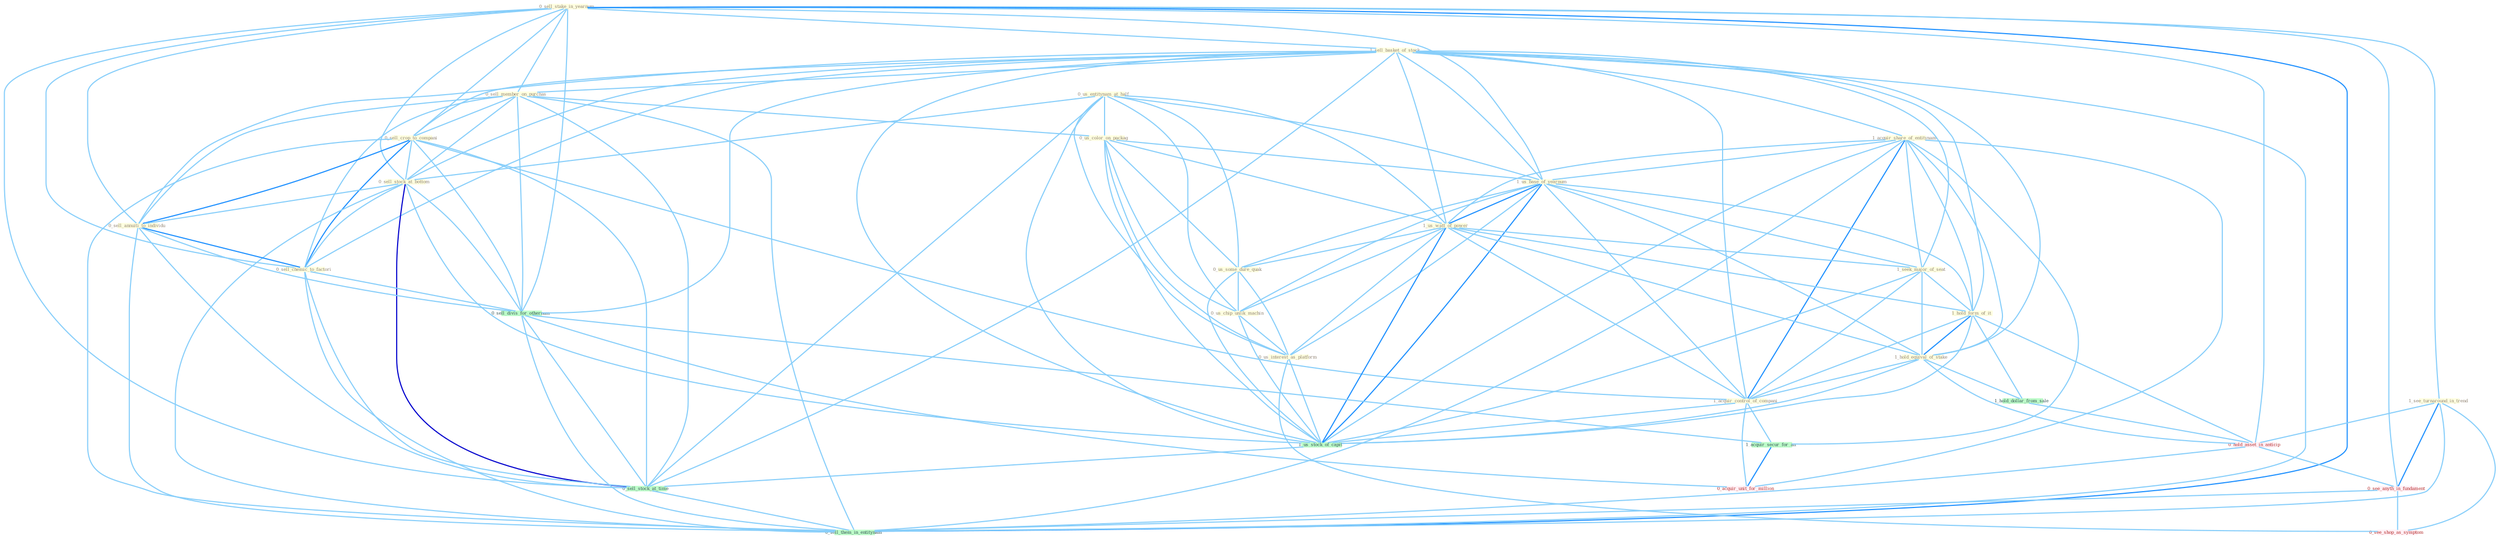 Graph G{ 
    node
    [shape=polygon,style=filled,width=.5,height=.06,color="#BDFCC9",fixedsize=true,fontsize=4,
    fontcolor="#2f4f4f"];
    {node
    [color="#ffffe0", fontcolor="#8b7d6b"] "0_sell_stake_in_yearnum " "1_see_turnaround_in_trend " "1_sell_basket_of_stock " "0_sell_member_on_purchas " "0_sell_crop_to_compani " "0_us_entitynam_at_half " "0_us_color_on_packag " "1_acquir_share_of_entitynam " "1_us_base_of_yearnum " "1_us_watt_of_power " "1_seek_major_of_seat " "0_sell_stock_at_bottom " "1_hold_form_of_it " "1_hold_equival_of_stake " "0_us_some_dure_quak " "0_sell_annuiti_to_individu " "1_acquir_control_of_compani " "0_us_chip_unlik_machin " "0_sell_chemic_to_factori " "0_us_interest_as_platform "}
{node [color="#fff0f5", fontcolor="#b22222"] "0_hold_asset_in_anticip " "0_see_anyth_in_fundament " "0_acquir_unit_for_million " "0_see_shop_as_symptom "}
edge [color="#B0E2FF"];

	"0_sell_stake_in_yearnum " -- "1_see_turnaround_in_trend " [w="1", color="#87cefa" ];
	"0_sell_stake_in_yearnum " -- "1_sell_basket_of_stock " [w="1", color="#87cefa" ];
	"0_sell_stake_in_yearnum " -- "0_sell_member_on_purchas " [w="1", color="#87cefa" ];
	"0_sell_stake_in_yearnum " -- "0_sell_crop_to_compani " [w="1", color="#87cefa" ];
	"0_sell_stake_in_yearnum " -- "1_us_base_of_yearnum " [w="1", color="#87cefa" ];
	"0_sell_stake_in_yearnum " -- "0_sell_stock_at_bottom " [w="1", color="#87cefa" ];
	"0_sell_stake_in_yearnum " -- "0_sell_annuiti_to_individu " [w="1", color="#87cefa" ];
	"0_sell_stake_in_yearnum " -- "0_sell_chemic_to_factori " [w="1", color="#87cefa" ];
	"0_sell_stake_in_yearnum " -- "0_sell_divis_for_othernum " [w="1", color="#87cefa" ];
	"0_sell_stake_in_yearnum " -- "0_hold_asset_in_anticip " [w="1", color="#87cefa" ];
	"0_sell_stake_in_yearnum " -- "0_sell_stock_at_time " [w="1", color="#87cefa" ];
	"0_sell_stake_in_yearnum " -- "0_see_anyth_in_fundament " [w="1", color="#87cefa" ];
	"0_sell_stake_in_yearnum " -- "0_sell_them_in_entitynam " [w="2", color="#1e90ff" , len=0.8];
	"1_see_turnaround_in_trend " -- "0_hold_asset_in_anticip " [w="1", color="#87cefa" ];
	"1_see_turnaround_in_trend " -- "0_see_anyth_in_fundament " [w="2", color="#1e90ff" , len=0.8];
	"1_see_turnaround_in_trend " -- "0_see_shop_as_symptom " [w="1", color="#87cefa" ];
	"1_see_turnaround_in_trend " -- "0_sell_them_in_entitynam " [w="1", color="#87cefa" ];
	"1_sell_basket_of_stock " -- "0_sell_member_on_purchas " [w="1", color="#87cefa" ];
	"1_sell_basket_of_stock " -- "0_sell_crop_to_compani " [w="1", color="#87cefa" ];
	"1_sell_basket_of_stock " -- "1_acquir_share_of_entitynam " [w="1", color="#87cefa" ];
	"1_sell_basket_of_stock " -- "1_us_base_of_yearnum " [w="1", color="#87cefa" ];
	"1_sell_basket_of_stock " -- "1_us_watt_of_power " [w="1", color="#87cefa" ];
	"1_sell_basket_of_stock " -- "1_seek_major_of_seat " [w="1", color="#87cefa" ];
	"1_sell_basket_of_stock " -- "0_sell_stock_at_bottom " [w="1", color="#87cefa" ];
	"1_sell_basket_of_stock " -- "1_hold_form_of_it " [w="1", color="#87cefa" ];
	"1_sell_basket_of_stock " -- "1_hold_equival_of_stake " [w="1", color="#87cefa" ];
	"1_sell_basket_of_stock " -- "0_sell_annuiti_to_individu " [w="1", color="#87cefa" ];
	"1_sell_basket_of_stock " -- "1_acquir_control_of_compani " [w="1", color="#87cefa" ];
	"1_sell_basket_of_stock " -- "0_sell_chemic_to_factori " [w="1", color="#87cefa" ];
	"1_sell_basket_of_stock " -- "0_sell_divis_for_othernum " [w="1", color="#87cefa" ];
	"1_sell_basket_of_stock " -- "1_us_stock_of_capit " [w="1", color="#87cefa" ];
	"1_sell_basket_of_stock " -- "0_sell_stock_at_time " [w="1", color="#87cefa" ];
	"1_sell_basket_of_stock " -- "0_sell_them_in_entitynam " [w="1", color="#87cefa" ];
	"0_sell_member_on_purchas " -- "0_sell_crop_to_compani " [w="1", color="#87cefa" ];
	"0_sell_member_on_purchas " -- "0_us_color_on_packag " [w="1", color="#87cefa" ];
	"0_sell_member_on_purchas " -- "0_sell_stock_at_bottom " [w="1", color="#87cefa" ];
	"0_sell_member_on_purchas " -- "0_sell_annuiti_to_individu " [w="1", color="#87cefa" ];
	"0_sell_member_on_purchas " -- "0_sell_chemic_to_factori " [w="1", color="#87cefa" ];
	"0_sell_member_on_purchas " -- "0_sell_divis_for_othernum " [w="1", color="#87cefa" ];
	"0_sell_member_on_purchas " -- "0_sell_stock_at_time " [w="1", color="#87cefa" ];
	"0_sell_member_on_purchas " -- "0_sell_them_in_entitynam " [w="1", color="#87cefa" ];
	"0_sell_crop_to_compani " -- "0_sell_stock_at_bottom " [w="1", color="#87cefa" ];
	"0_sell_crop_to_compani " -- "0_sell_annuiti_to_individu " [w="2", color="#1e90ff" , len=0.8];
	"0_sell_crop_to_compani " -- "1_acquir_control_of_compani " [w="1", color="#87cefa" ];
	"0_sell_crop_to_compani " -- "0_sell_chemic_to_factori " [w="2", color="#1e90ff" , len=0.8];
	"0_sell_crop_to_compani " -- "0_sell_divis_for_othernum " [w="1", color="#87cefa" ];
	"0_sell_crop_to_compani " -- "0_sell_stock_at_time " [w="1", color="#87cefa" ];
	"0_sell_crop_to_compani " -- "0_sell_them_in_entitynam " [w="1", color="#87cefa" ];
	"0_us_entitynam_at_half " -- "0_us_color_on_packag " [w="1", color="#87cefa" ];
	"0_us_entitynam_at_half " -- "1_us_base_of_yearnum " [w="1", color="#87cefa" ];
	"0_us_entitynam_at_half " -- "1_us_watt_of_power " [w="1", color="#87cefa" ];
	"0_us_entitynam_at_half " -- "0_sell_stock_at_bottom " [w="1", color="#87cefa" ];
	"0_us_entitynam_at_half " -- "0_us_some_dure_quak " [w="1", color="#87cefa" ];
	"0_us_entitynam_at_half " -- "0_us_chip_unlik_machin " [w="1", color="#87cefa" ];
	"0_us_entitynam_at_half " -- "0_us_interest_as_platform " [w="1", color="#87cefa" ];
	"0_us_entitynam_at_half " -- "1_us_stock_of_capit " [w="1", color="#87cefa" ];
	"0_us_entitynam_at_half " -- "0_sell_stock_at_time " [w="1", color="#87cefa" ];
	"0_us_color_on_packag " -- "1_us_base_of_yearnum " [w="1", color="#87cefa" ];
	"0_us_color_on_packag " -- "1_us_watt_of_power " [w="1", color="#87cefa" ];
	"0_us_color_on_packag " -- "0_us_some_dure_quak " [w="1", color="#87cefa" ];
	"0_us_color_on_packag " -- "0_us_chip_unlik_machin " [w="1", color="#87cefa" ];
	"0_us_color_on_packag " -- "0_us_interest_as_platform " [w="1", color="#87cefa" ];
	"0_us_color_on_packag " -- "1_us_stock_of_capit " [w="1", color="#87cefa" ];
	"1_acquir_share_of_entitynam " -- "1_us_base_of_yearnum " [w="1", color="#87cefa" ];
	"1_acquir_share_of_entitynam " -- "1_us_watt_of_power " [w="1", color="#87cefa" ];
	"1_acquir_share_of_entitynam " -- "1_seek_major_of_seat " [w="1", color="#87cefa" ];
	"1_acquir_share_of_entitynam " -- "1_hold_form_of_it " [w="1", color="#87cefa" ];
	"1_acquir_share_of_entitynam " -- "1_hold_equival_of_stake " [w="1", color="#87cefa" ];
	"1_acquir_share_of_entitynam " -- "1_acquir_control_of_compani " [w="2", color="#1e90ff" , len=0.8];
	"1_acquir_share_of_entitynam " -- "1_acquir_secur_for_an " [w="1", color="#87cefa" ];
	"1_acquir_share_of_entitynam " -- "1_us_stock_of_capit " [w="1", color="#87cefa" ];
	"1_acquir_share_of_entitynam " -- "0_acquir_unit_for_million " [w="1", color="#87cefa" ];
	"1_acquir_share_of_entitynam " -- "0_sell_them_in_entitynam " [w="1", color="#87cefa" ];
	"1_us_base_of_yearnum " -- "1_us_watt_of_power " [w="2", color="#1e90ff" , len=0.8];
	"1_us_base_of_yearnum " -- "1_seek_major_of_seat " [w="1", color="#87cefa" ];
	"1_us_base_of_yearnum " -- "1_hold_form_of_it " [w="1", color="#87cefa" ];
	"1_us_base_of_yearnum " -- "1_hold_equival_of_stake " [w="1", color="#87cefa" ];
	"1_us_base_of_yearnum " -- "0_us_some_dure_quak " [w="1", color="#87cefa" ];
	"1_us_base_of_yearnum " -- "1_acquir_control_of_compani " [w="1", color="#87cefa" ];
	"1_us_base_of_yearnum " -- "0_us_chip_unlik_machin " [w="1", color="#87cefa" ];
	"1_us_base_of_yearnum " -- "0_us_interest_as_platform " [w="1", color="#87cefa" ];
	"1_us_base_of_yearnum " -- "1_us_stock_of_capit " [w="2", color="#1e90ff" , len=0.8];
	"1_us_watt_of_power " -- "1_seek_major_of_seat " [w="1", color="#87cefa" ];
	"1_us_watt_of_power " -- "1_hold_form_of_it " [w="1", color="#87cefa" ];
	"1_us_watt_of_power " -- "1_hold_equival_of_stake " [w="1", color="#87cefa" ];
	"1_us_watt_of_power " -- "0_us_some_dure_quak " [w="1", color="#87cefa" ];
	"1_us_watt_of_power " -- "1_acquir_control_of_compani " [w="1", color="#87cefa" ];
	"1_us_watt_of_power " -- "0_us_chip_unlik_machin " [w="1", color="#87cefa" ];
	"1_us_watt_of_power " -- "0_us_interest_as_platform " [w="1", color="#87cefa" ];
	"1_us_watt_of_power " -- "1_us_stock_of_capit " [w="2", color="#1e90ff" , len=0.8];
	"1_seek_major_of_seat " -- "1_hold_form_of_it " [w="1", color="#87cefa" ];
	"1_seek_major_of_seat " -- "1_hold_equival_of_stake " [w="1", color="#87cefa" ];
	"1_seek_major_of_seat " -- "1_acquir_control_of_compani " [w="1", color="#87cefa" ];
	"1_seek_major_of_seat " -- "1_us_stock_of_capit " [w="1", color="#87cefa" ];
	"0_sell_stock_at_bottom " -- "0_sell_annuiti_to_individu " [w="1", color="#87cefa" ];
	"0_sell_stock_at_bottom " -- "0_sell_chemic_to_factori " [w="1", color="#87cefa" ];
	"0_sell_stock_at_bottom " -- "0_sell_divis_for_othernum " [w="1", color="#87cefa" ];
	"0_sell_stock_at_bottom " -- "1_us_stock_of_capit " [w="1", color="#87cefa" ];
	"0_sell_stock_at_bottom " -- "0_sell_stock_at_time " [w="3", color="#0000cd" , len=0.6];
	"0_sell_stock_at_bottom " -- "0_sell_them_in_entitynam " [w="1", color="#87cefa" ];
	"1_hold_form_of_it " -- "1_hold_equival_of_stake " [w="2", color="#1e90ff" , len=0.8];
	"1_hold_form_of_it " -- "1_acquir_control_of_compani " [w="1", color="#87cefa" ];
	"1_hold_form_of_it " -- "1_us_stock_of_capit " [w="1", color="#87cefa" ];
	"1_hold_form_of_it " -- "1_hold_dollar_from_sale " [w="1", color="#87cefa" ];
	"1_hold_form_of_it " -- "0_hold_asset_in_anticip " [w="1", color="#87cefa" ];
	"1_hold_equival_of_stake " -- "1_acquir_control_of_compani " [w="1", color="#87cefa" ];
	"1_hold_equival_of_stake " -- "1_us_stock_of_capit " [w="1", color="#87cefa" ];
	"1_hold_equival_of_stake " -- "1_hold_dollar_from_sale " [w="1", color="#87cefa" ];
	"1_hold_equival_of_stake " -- "0_hold_asset_in_anticip " [w="1", color="#87cefa" ];
	"0_us_some_dure_quak " -- "0_us_chip_unlik_machin " [w="1", color="#87cefa" ];
	"0_us_some_dure_quak " -- "0_us_interest_as_platform " [w="1", color="#87cefa" ];
	"0_us_some_dure_quak " -- "1_us_stock_of_capit " [w="1", color="#87cefa" ];
	"0_sell_annuiti_to_individu " -- "0_sell_chemic_to_factori " [w="2", color="#1e90ff" , len=0.8];
	"0_sell_annuiti_to_individu " -- "0_sell_divis_for_othernum " [w="1", color="#87cefa" ];
	"0_sell_annuiti_to_individu " -- "0_sell_stock_at_time " [w="1", color="#87cefa" ];
	"0_sell_annuiti_to_individu " -- "0_sell_them_in_entitynam " [w="1", color="#87cefa" ];
	"1_acquir_control_of_compani " -- "1_acquir_secur_for_an " [w="1", color="#87cefa" ];
	"1_acquir_control_of_compani " -- "1_us_stock_of_capit " [w="1", color="#87cefa" ];
	"1_acquir_control_of_compani " -- "0_acquir_unit_for_million " [w="1", color="#87cefa" ];
	"0_us_chip_unlik_machin " -- "0_us_interest_as_platform " [w="1", color="#87cefa" ];
	"0_us_chip_unlik_machin " -- "1_us_stock_of_capit " [w="1", color="#87cefa" ];
	"0_sell_chemic_to_factori " -- "0_sell_divis_for_othernum " [w="1", color="#87cefa" ];
	"0_sell_chemic_to_factori " -- "0_sell_stock_at_time " [w="1", color="#87cefa" ];
	"0_sell_chemic_to_factori " -- "0_sell_them_in_entitynam " [w="1", color="#87cefa" ];
	"0_us_interest_as_platform " -- "1_us_stock_of_capit " [w="1", color="#87cefa" ];
	"0_us_interest_as_platform " -- "0_see_shop_as_symptom " [w="1", color="#87cefa" ];
	"0_sell_divis_for_othernum " -- "1_acquir_secur_for_an " [w="1", color="#87cefa" ];
	"0_sell_divis_for_othernum " -- "0_sell_stock_at_time " [w="1", color="#87cefa" ];
	"0_sell_divis_for_othernum " -- "0_acquir_unit_for_million " [w="1", color="#87cefa" ];
	"0_sell_divis_for_othernum " -- "0_sell_them_in_entitynam " [w="1", color="#87cefa" ];
	"1_acquir_secur_for_an " -- "0_acquir_unit_for_million " [w="2", color="#1e90ff" , len=0.8];
	"1_us_stock_of_capit " -- "0_sell_stock_at_time " [w="1", color="#87cefa" ];
	"1_hold_dollar_from_sale " -- "0_hold_asset_in_anticip " [w="1", color="#87cefa" ];
	"0_hold_asset_in_anticip " -- "0_see_anyth_in_fundament " [w="1", color="#87cefa" ];
	"0_hold_asset_in_anticip " -- "0_sell_them_in_entitynam " [w="1", color="#87cefa" ];
	"0_sell_stock_at_time " -- "0_sell_them_in_entitynam " [w="1", color="#87cefa" ];
	"0_see_anyth_in_fundament " -- "0_see_shop_as_symptom " [w="1", color="#87cefa" ];
	"0_see_anyth_in_fundament " -- "0_sell_them_in_entitynam " [w="1", color="#87cefa" ];
}